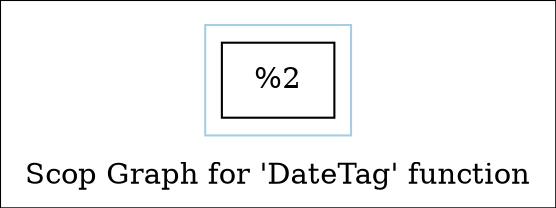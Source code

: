 digraph "Scop Graph for 'DateTag' function" {
	label="Scop Graph for 'DateTag' function";

	Node0x1da8ed0 [shape=record,label="{%2}"];
	colorscheme = "paired12"
        subgraph cluster_0x1e000c0 {
          label = "";
          style = solid;
          color = 1
          Node0x1da8ed0;
        }
}
